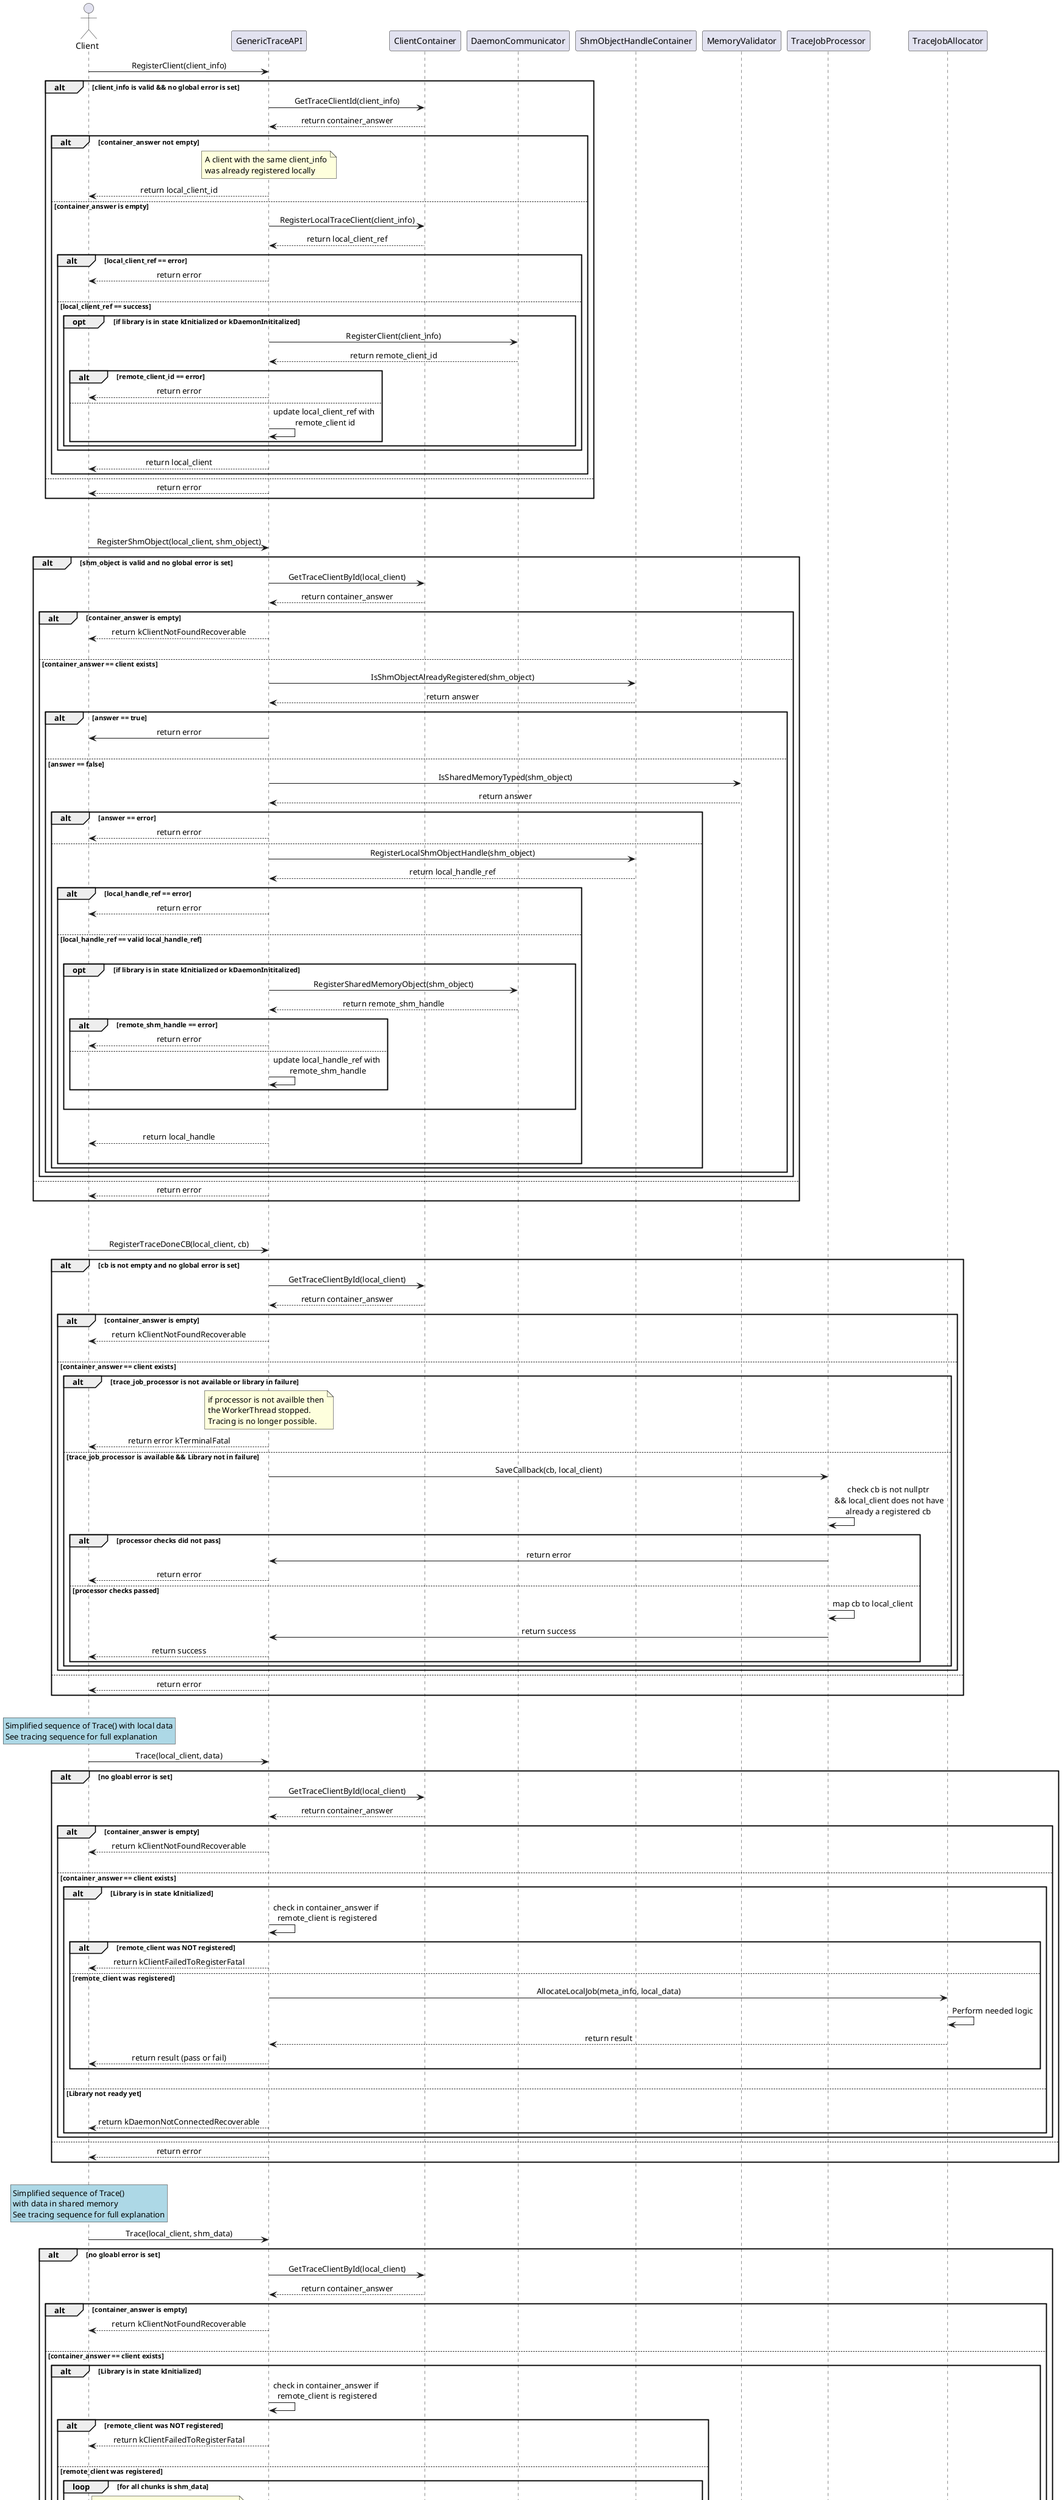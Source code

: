 @startuml trace_library_usage_sequence
skinparam sequenceMessageAlign center
actor Client

/' RegisterClient flow '/

Client -> GenericTraceAPI: RegisterClient(client_info)
alt client_info is valid && no global error is set
    GenericTraceAPI -> ClientContainer: GetTraceClientId(client_info)
    ClientContainer --> GenericTraceAPI: return container_answer
    alt container_answer not empty
        note over GenericTraceAPI
        A client with the same client_info
        was already registered locally
        end note
        GenericTraceAPI --> Client: return local_client_id
    else container_answer is empty
        GenericTraceAPI -> ClientContainer: RegisterLocalTraceClient(client_info)
        ClientContainer --> GenericTraceAPI: return local_client_ref
        alt local_client_ref == error
            GenericTraceAPI --> Client: return error
            |||
        else local_client_ref == success
            opt if library is in state kInitialized or kDaemonInititalized
                GenericTraceAPI -> DaemonCommunicator: RegisterClient(client_info)
                DaemonCommunicator --> GenericTraceAPI: return remote_client_id
                alt remote_client_id == error
                    GenericTraceAPI --> Client: return error
                else
                    GenericTraceAPI -> GenericTraceAPI: update local_client_ref with\n remote_client id
                end
            end
        end
        GenericTraceAPI --> Client: return local_client
    end
else
    GenericTraceAPI --> Client: return error
end
|||
|||

/' RegisterShmObject flow '/
Client -> GenericTraceAPI: RegisterShmObject(local_client, shm_object)
alt shm_object is valid and no global error is set
    GenericTraceAPI -> ClientContainer: GetTraceClientById(local_client)
    ClientContainer --> GenericTraceAPI: return container_answer
    alt container_answer is empty
        GenericTraceAPI --> Client: return kClientNotFoundRecoverable
        |||
    else container_answer == client exists
        GenericTraceAPI -> ShmObjectHandleContainer: IsShmObjectAlreadyRegistered(shm_object)
        ShmObjectHandleContainer --> GenericTraceAPI: return answer
    alt answer == true
        GenericTraceAPI -> Client: return error
        |||
        else answer == false
            GenericTraceAPI -> MemoryValidator: IsSharedMemoryTyped(shm_object)
            MemoryValidator --> GenericTraceAPI: return answer
            alt answer == error
                GenericTraceAPI --> Client: return error
            else
                GenericTraceAPI -> ShmObjectHandleContainer :RegisterLocalShmObjectHandle(shm_object)
                ShmObjectHandleContainer --> GenericTraceAPI: return local_handle_ref
                alt local_handle_ref == error
                    GenericTraceAPI --> Client: return error
                |||
                else local_handle_ref == valid local_handle_ref
                    |||
                    opt if library is in state kInitialized or kDaemonInititalized
                        GenericTraceAPI -> DaemonCommunicator: RegisterSharedMemoryObject(shm_object)
                        DaemonCommunicator --> GenericTraceAPI: return remote_shm_handle
                        alt remote_shm_handle == error
                            GenericTraceAPI --> Client: return error
                        else
                            GenericTraceAPI -> GenericTraceAPI: update local_handle_ref with\n remote_shm_handle
                        end
                        |||
                    end
                    |||
                    GenericTraceAPI --> Client: return local_handle
                    |||
                end
            end
        end
    end
else
    GenericTraceAPI --> Client: return error
end
|||
|||

/' RegisterTraceDoneCB flow '/
Client -> GenericTraceAPI: RegisterTraceDoneCB(local_client, cb)
alt cb is not empty and no global error is set
    GenericTraceAPI -> ClientContainer: GetTraceClientById(local_client)
    ClientContainer --> GenericTraceAPI: return container_answer
    alt container_answer is empty
        GenericTraceAPI --> Client: return kClientNotFoundRecoverable
        |||
    else container_answer == client exists
        alt trace_job_processor is not available or library in failure
            note over GenericTraceAPI
            if processor is not availble then
            the WorkerThread stopped.
            Tracing is no longer possible.
            end note
            GenericTraceAPI --> Client: return error kTerminalFatal
        else trace_job_processor is available && Library not in failure
            GenericTraceAPI -> TraceJobProcessor: SaveCallback(cb, local_client)
                TraceJobProcessor -> TraceJobProcessor: check cb is not nullptr\n && local_client does not have\nalready a registered cb
            alt processor checks did not pass
                TraceJobProcessor -> GenericTraceAPI: return error
                GenericTraceAPI --> Client: return error

            else processor checks passed
                TraceJobProcessor -> TraceJobProcessor: map cb to local_client
                TraceJobProcessor -> GenericTraceAPI: return success
                GenericTraceAPI --> Client: return success
            end
        end
    end
else
    GenericTraceAPI --> Client: return error
end
|||

/' local Trace() flow '/
rnote over Client #LightBlue
Simplified sequence of Trace() with local data
See tracing sequence for full explanation
endrnote

Client -> GenericTraceAPI: Trace(local_client, data)
alt no gloabl error is set
    GenericTraceAPI -> ClientContainer: GetTraceClientById(local_client)
    ClientContainer --> GenericTraceAPI: return container_answer
    alt container_answer is empty
        GenericTraceAPI --> Client: return kClientNotFoundRecoverable
        |||
    else container_answer == client exists


        alt Library is in state kInitialized
        GenericTraceAPI -> GenericTraceAPI: check in container_answer if\n remote_client is registered
            alt remote_client was NOT registered
                GenericTraceAPI --> Client: return kClientFailedToRegisterFatal
            else remote_client was registered
                GenericTraceAPI -> TraceJobAllocator: AllocateLocalJob(meta_info, local_data)
                TraceJobAllocator -> TraceJobAllocator: Perform needed logic
                TraceJobAllocator --> GenericTraceAPI: return result
                GenericTraceAPI --> Client: return result (pass or fail)
            end
        |||
        else Library not ready yet
            |||
            GenericTraceAPI --> Client: return kDaemonNotConnectedRecoverable
        end
    end
else
    GenericTraceAPI --> Client: return error
end
|||

/' shared memory Trace() flow '/
rnote over Client #LightBlue
Simplified sequence of Trace()
with data in shared memory
See tracing sequence for full explanation
endrnote

Client -> GenericTraceAPI: Trace(local_client, shm_data)
alt no gloabl error is set
    GenericTraceAPI -> ClientContainer: GetTraceClientById(local_client)
    ClientContainer --> GenericTraceAPI: return container_answer
    alt container_answer is empty
        GenericTraceAPI --> Client: return kClientNotFoundRecoverable
        |||
    else container_answer == client exists

            alt Library is in state kInitialized
                GenericTraceAPI -> GenericTraceAPI: check in container_answer if\n remote_client is registered
                alt remote_client was NOT registered
                    GenericTraceAPI --> Client: return kClientFailedToRegisterFatal
                    |||
                else remote_client was registered

                loop for all chunks is shm_data
                    note right Client
                    We need to replace the local handles
                    with the handles
                    that are registered in the IPC backend
                    end note
                    GenericTraceAPI -> ShmObjectHandleContainer: GetLtpmDaemonRegisteredShmObjectHandle(chunk)
                    ShmObjectHandleContainer --> GenericTraceAPI: return remote_shm_handle_answer
                        alt remote_shm_handle_answer == error
                            GenericTraceAPI --> Client: return error
                        else remote_shm_handle_answer == success
                            GenericTraceAPI -> GenericTraceAPI: update chunk with remote_shm_handle
                        end
            end
            end
            GenericTraceAPI -> TraceJobAllocator: AllocateShmJob(meta_info, shm_data)
            TraceJobAllocator -> TraceJobAllocator: Perform needed logic
            TraceJobAllocator --> GenericTraceAPI: return result
            GenericTraceAPI --> Client: return result (pass or fail)
            |||
            else Library not ready yet
                |||
                GenericTraceAPI --> Client: return kDaemonNotConnectedRecoverable
            end
    end
else
    GenericTraceAPI --> Client: return error
end

|||

/' UnregisterShmObject() flow '/
Client -> GenericTraceAPI: UnregisterShmObject(client_id, shm_handle)
alt no gloabl error is set
    GenericTraceAPI -> ClientContainer: GetTraceClientById(local_client)
    ClientContainer --> GenericTraceAPI: return container_answer
    alt container_answer is empty
        GenericTraceAPI --> Client: return kClientNotFoundRecoverable
        |||
    else container_answer == client exists
        alt library is kInitialized or kDaemonInititalized
            GenericTraceAPI -> ShmObjectHandleContainer: Find(shm_handle)
            ShmObjectHandleContainer --> GenericTraceAPI: return shm_handle_ref
            opt shm_handle_ref exists
                GenericTraceAPI -> DaemonCommunicator: UnregisterSharedMemoryObject(shm_handle)
                DaemonCommunicator --> GenericTraceAPI: return ltpm_answer
                alt ltpm_answer == error
                    GenericTraceAPI -> Client: return error
                else ltpm_answer == success
                    GenericTraceAPI -> GenericTraceAPI: Invalidate shm_handle_ref in container
                    GenericTraceAPI -> ShmObjectHandleContainer: Release(element)
                end
            end
        else library is kNotInitialized
            GenericTraceAPI -> ShmObjectHandleContainer: DeregisterLocalShmObject(shm_handle)
        end
        GenericTraceAPI -> Client: return success
    end
else
    GenericTraceAPI --> Client: return error
end

@enduml
